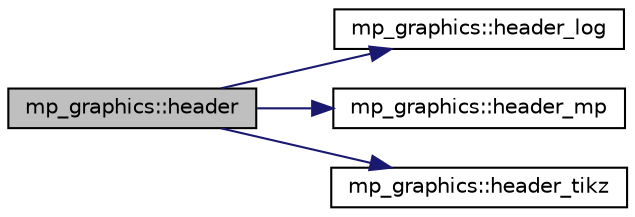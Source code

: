 digraph "mp_graphics::header"
{
  edge [fontname="Helvetica",fontsize="10",labelfontname="Helvetica",labelfontsize="10"];
  node [fontname="Helvetica",fontsize="10",shape=record];
  rankdir="LR";
  Node3074 [label="mp_graphics::header",height=0.2,width=0.4,color="black", fillcolor="grey75", style="filled", fontcolor="black"];
  Node3074 -> Node3075 [color="midnightblue",fontsize="10",style="solid",fontname="Helvetica"];
  Node3075 [label="mp_graphics::header_log",height=0.2,width=0.4,color="black", fillcolor="white", style="filled",URL="$da/d2c/classmp__graphics.html#a001ad397d28bb3032a3201aac0896ce8"];
  Node3074 -> Node3076 [color="midnightblue",fontsize="10",style="solid",fontname="Helvetica"];
  Node3076 [label="mp_graphics::header_mp",height=0.2,width=0.4,color="black", fillcolor="white", style="filled",URL="$da/d2c/classmp__graphics.html#ad08252e9be57fd9d484a80a1c3602969"];
  Node3074 -> Node3077 [color="midnightblue",fontsize="10",style="solid",fontname="Helvetica"];
  Node3077 [label="mp_graphics::header_tikz",height=0.2,width=0.4,color="black", fillcolor="white", style="filled",URL="$da/d2c/classmp__graphics.html#a89a5fbf0e495443260399c1b6b3bb320"];
}
